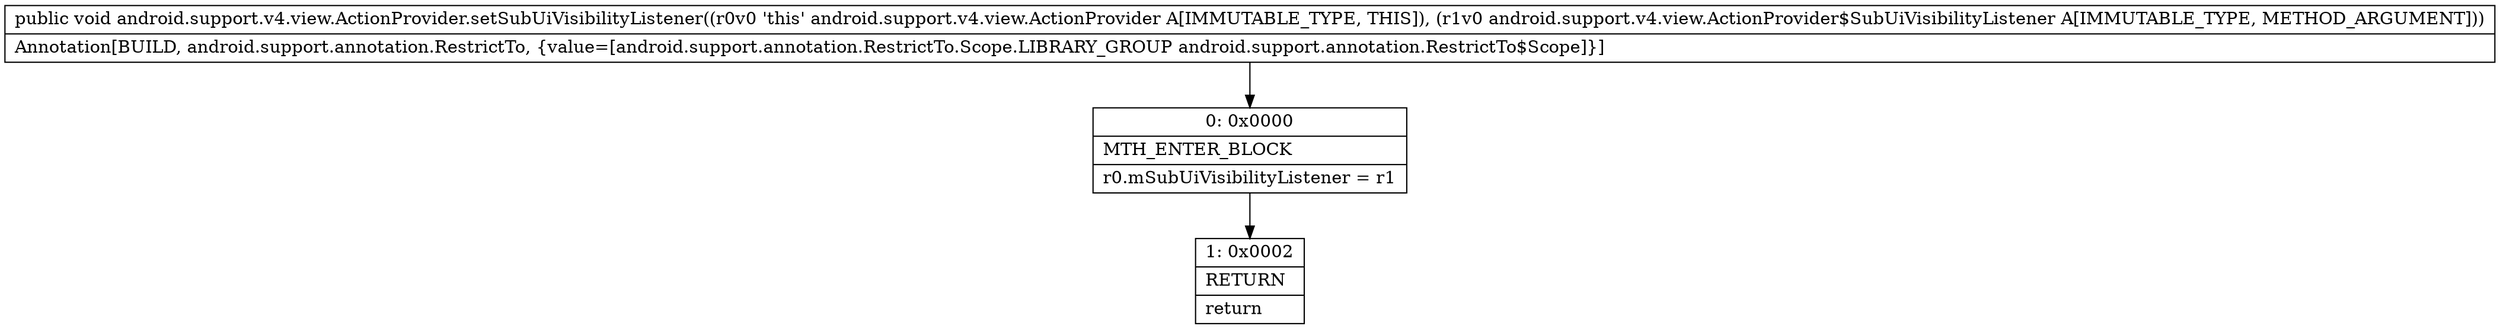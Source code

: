 digraph "CFG forandroid.support.v4.view.ActionProvider.setSubUiVisibilityListener(Landroid\/support\/v4\/view\/ActionProvider$SubUiVisibilityListener;)V" {
Node_0 [shape=record,label="{0\:\ 0x0000|MTH_ENTER_BLOCK\l|r0.mSubUiVisibilityListener = r1\l}"];
Node_1 [shape=record,label="{1\:\ 0x0002|RETURN\l|return\l}"];
MethodNode[shape=record,label="{public void android.support.v4.view.ActionProvider.setSubUiVisibilityListener((r0v0 'this' android.support.v4.view.ActionProvider A[IMMUTABLE_TYPE, THIS]), (r1v0 android.support.v4.view.ActionProvider$SubUiVisibilityListener A[IMMUTABLE_TYPE, METHOD_ARGUMENT]))  | Annotation[BUILD, android.support.annotation.RestrictTo, \{value=[android.support.annotation.RestrictTo.Scope.LIBRARY_GROUP android.support.annotation.RestrictTo$Scope]\}]\l}"];
MethodNode -> Node_0;
Node_0 -> Node_1;
}

